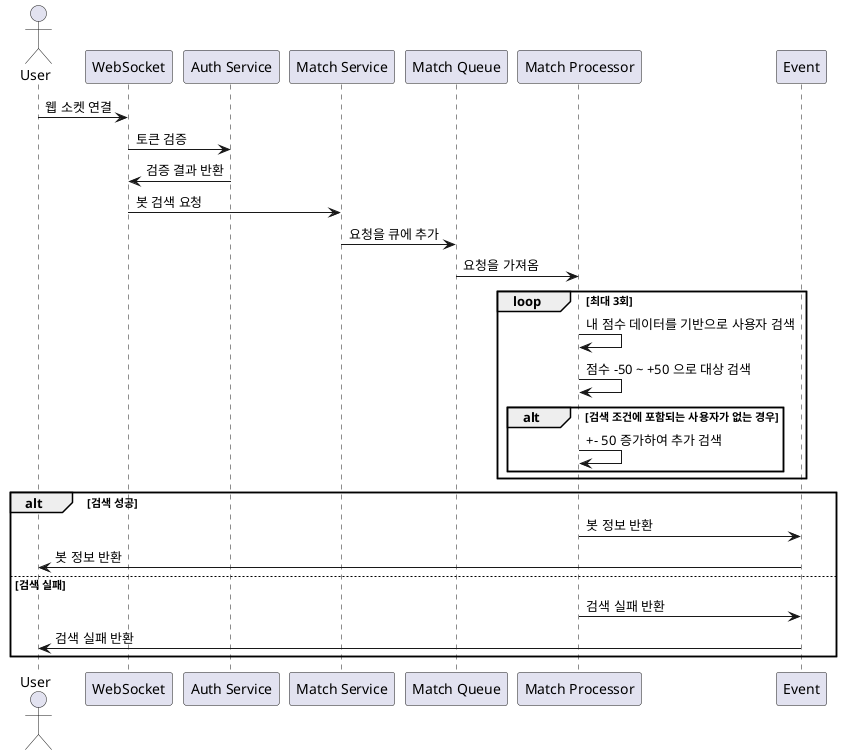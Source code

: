 @startuml match-queue-bot
actor User
participant "WebSocket" as WS
participant "Auth Service" as AS
participant "Match Service" as MS
participant "Match Queue" as MQ
participant "Match Processor" as MP
participant "Event" as EV

User -> WS: 웹 소켓 연결
WS -> AS: 토큰 검증
AS -> WS: 검증 결과 반환

WS -> MS: 봇 검색 요청
MS -> MQ: 요청을 큐에 추가
MQ -> MP: 요청을 가져옴

loop 최대 3회
    MP -> MP: 내 점수 데이터를 기반으로 사용자 검색
    MP -> MP: 점수 -50 ~ +50 으로 대상 검색
    alt 검색 조건에 포함되는 사용자가 없는 경우
        MP -> MP: +- 50 증가하여 추가 검색
    end
end

alt 검색 성공
    MP -> EV: 봇 정보 반환
    EV -> User: 봇 정보 반환
else 검색 실패
    MP -> EV: 검색 실패 반환
    EV -> User: 검색 실패 반환
end
@enduml